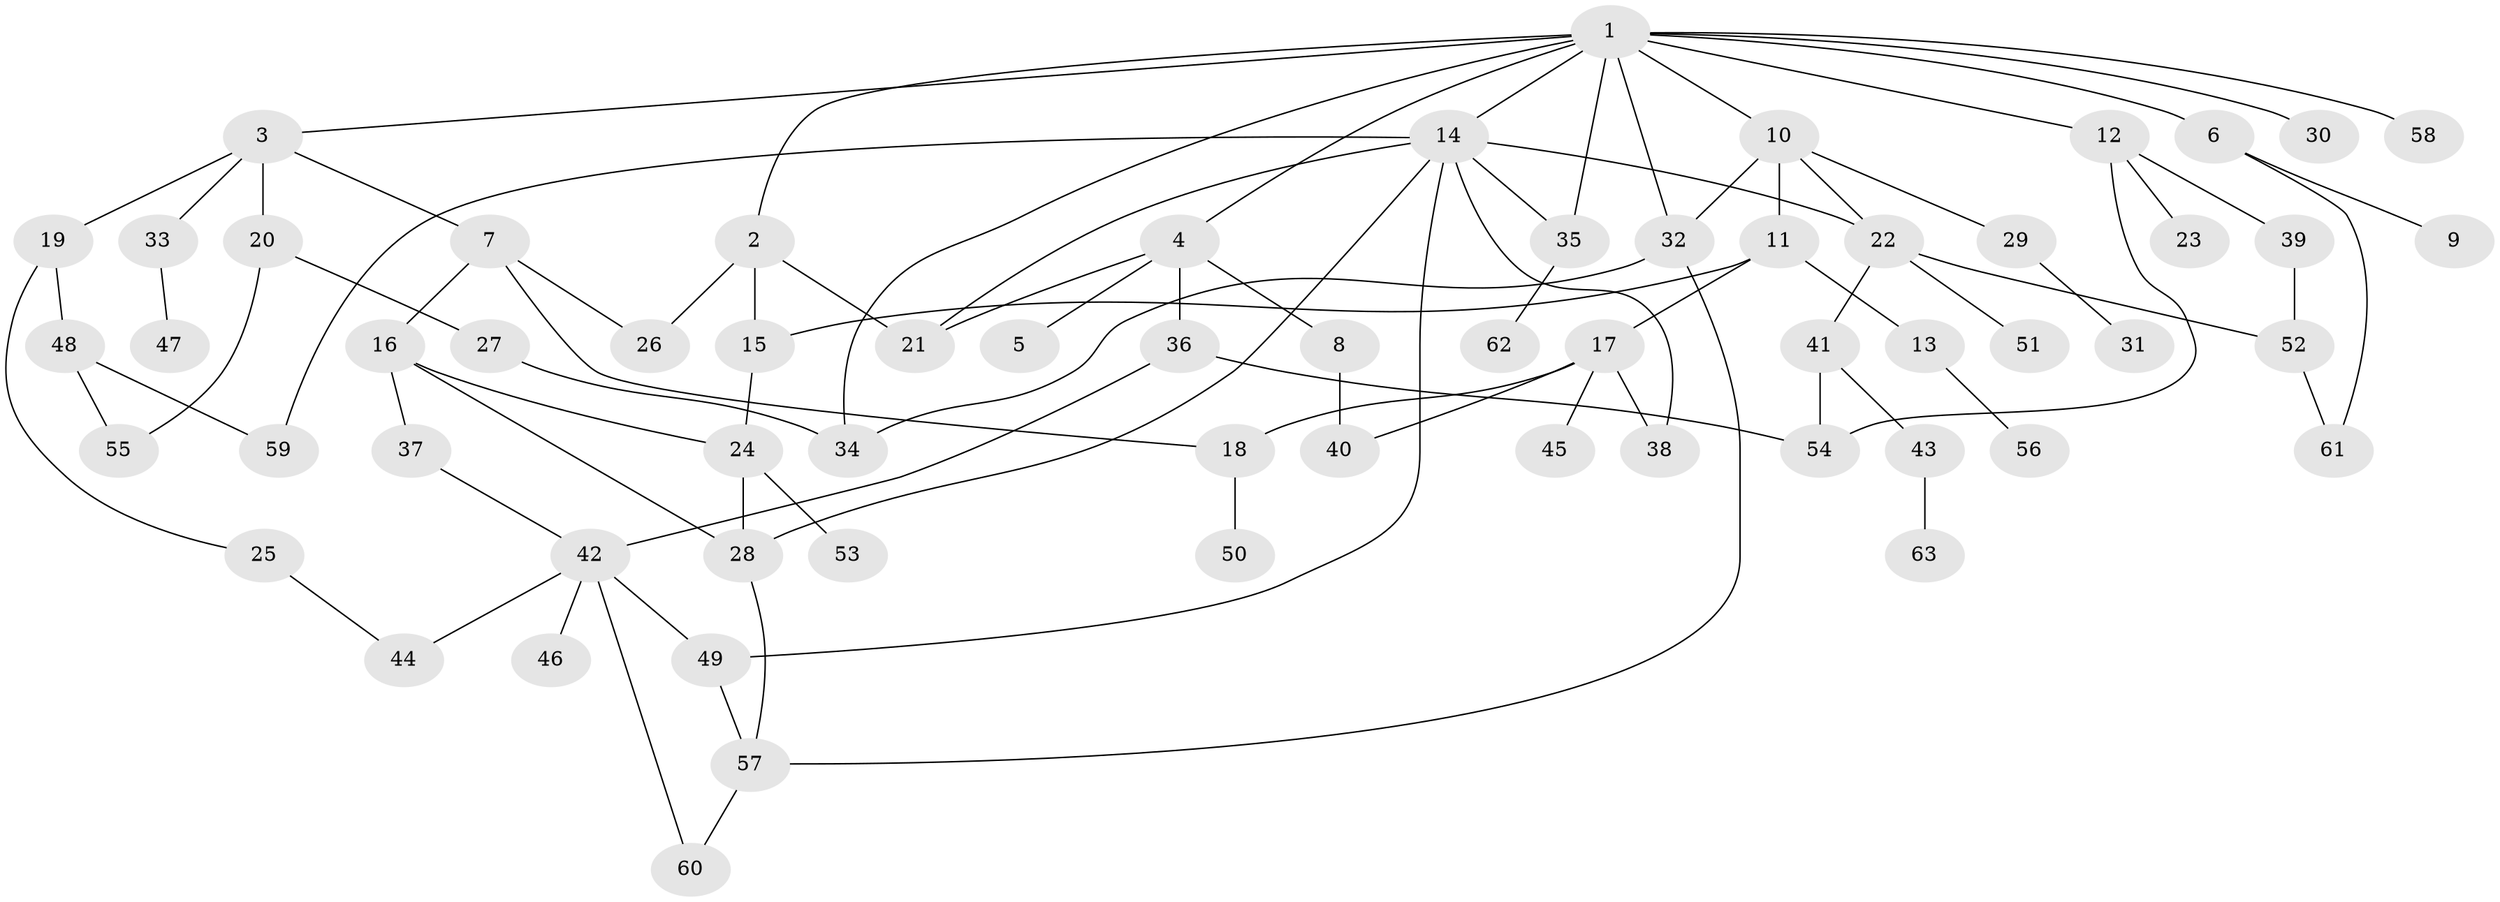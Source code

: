 // coarse degree distribution, {13: 0.02564102564102564, 5: 0.1794871794871795, 4: 0.15384615384615385, 2: 0.23076923076923078, 1: 0.2564102564102564, 8: 0.02564102564102564, 3: 0.10256410256410256, 6: 0.02564102564102564}
// Generated by graph-tools (version 1.1) at 2025/51/02/27/25 19:51:38]
// undirected, 63 vertices, 89 edges
graph export_dot {
graph [start="1"]
  node [color=gray90,style=filled];
  1;
  2;
  3;
  4;
  5;
  6;
  7;
  8;
  9;
  10;
  11;
  12;
  13;
  14;
  15;
  16;
  17;
  18;
  19;
  20;
  21;
  22;
  23;
  24;
  25;
  26;
  27;
  28;
  29;
  30;
  31;
  32;
  33;
  34;
  35;
  36;
  37;
  38;
  39;
  40;
  41;
  42;
  43;
  44;
  45;
  46;
  47;
  48;
  49;
  50;
  51;
  52;
  53;
  54;
  55;
  56;
  57;
  58;
  59;
  60;
  61;
  62;
  63;
  1 -- 2;
  1 -- 3;
  1 -- 4;
  1 -- 6;
  1 -- 10;
  1 -- 12;
  1 -- 14;
  1 -- 30;
  1 -- 34;
  1 -- 58;
  1 -- 32;
  1 -- 35;
  2 -- 21;
  2 -- 15;
  2 -- 26;
  3 -- 7;
  3 -- 19;
  3 -- 20;
  3 -- 33;
  4 -- 5;
  4 -- 8;
  4 -- 21;
  4 -- 36;
  6 -- 9;
  6 -- 61;
  7 -- 16;
  7 -- 26;
  7 -- 18;
  8 -- 40;
  10 -- 11;
  10 -- 29;
  10 -- 32;
  10 -- 22;
  11 -- 13;
  11 -- 15;
  11 -- 17;
  12 -- 23;
  12 -- 39;
  12 -- 54;
  13 -- 56;
  14 -- 22;
  14 -- 28;
  14 -- 35;
  14 -- 38;
  14 -- 49;
  14 -- 59;
  14 -- 21;
  15 -- 24;
  16 -- 24;
  16 -- 37;
  16 -- 28;
  17 -- 18;
  17 -- 45;
  17 -- 40;
  17 -- 38;
  18 -- 50;
  19 -- 25;
  19 -- 48;
  20 -- 27;
  20 -- 55;
  22 -- 41;
  22 -- 51;
  22 -- 52;
  24 -- 53;
  24 -- 28;
  25 -- 44;
  27 -- 34;
  28 -- 57;
  29 -- 31;
  32 -- 34;
  32 -- 57;
  33 -- 47;
  35 -- 62;
  36 -- 42;
  36 -- 54;
  37 -- 42;
  39 -- 52;
  41 -- 43;
  41 -- 54;
  42 -- 44;
  42 -- 46;
  42 -- 60;
  42 -- 49;
  43 -- 63;
  48 -- 59;
  48 -- 55;
  49 -- 57;
  52 -- 61;
  57 -- 60;
}
